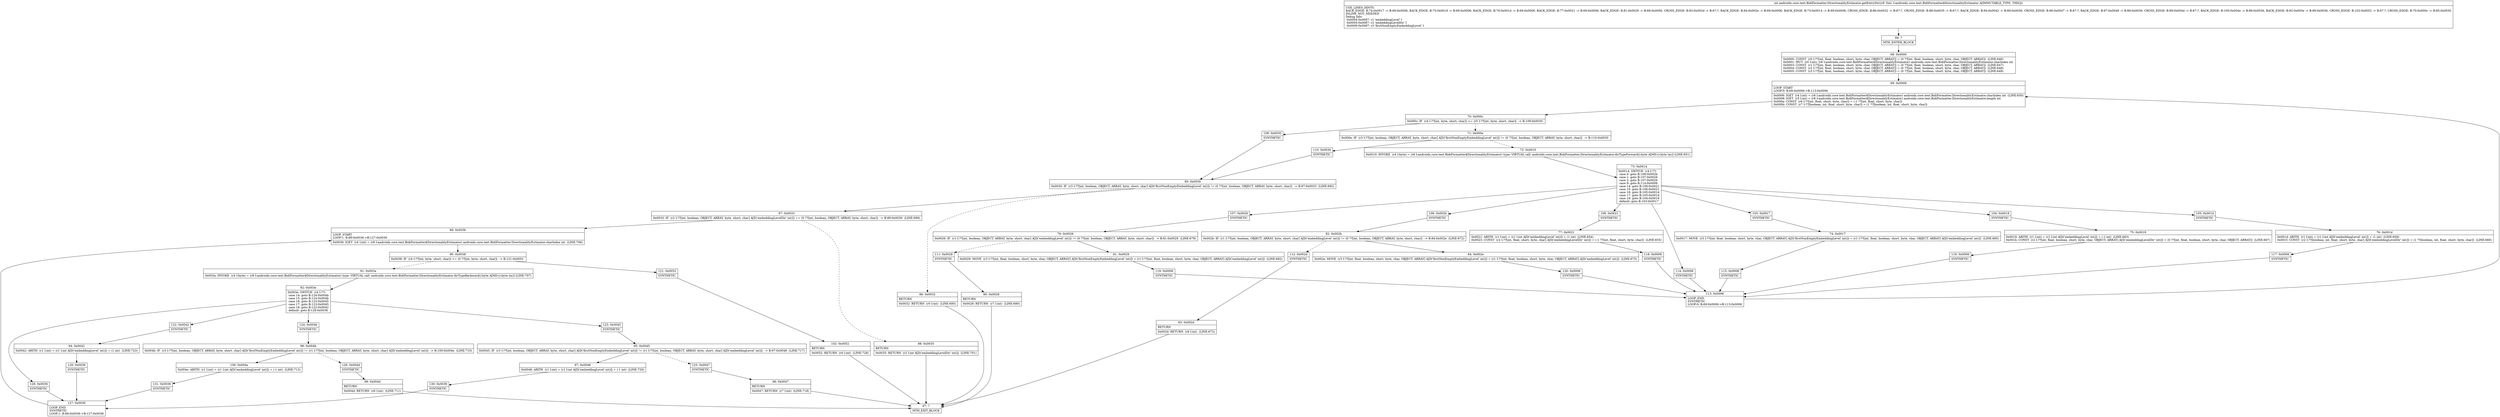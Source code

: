 digraph "CFG forandroidx.core.text.BidiFormatter.DirectionalityEstimator.getEntryDir()I" {
Node_66 [shape=record,label="{66\:\ ?|MTH_ENTER_BLOCK\l}"];
Node_68 [shape=record,label="{68\:\ 0x0000|0x0000: CONST  (r0 I:??[int, float, boolean, short, byte, char, OBJECT, ARRAY]) = (0 ??[int, float, boolean, short, byte, char, OBJECT, ARRAY])  (LINE:646)\l0x0001: IPUT  (r0 I:int), (r8 I:androidx.core.text.BidiFormatter$DirectionalityEstimator) androidx.core.text.BidiFormatter.DirectionalityEstimator.charIndex int \l0x0003: CONST  (r1 I:??[int, float, boolean, short, byte, char, OBJECT, ARRAY]) = (0 ??[int, float, boolean, short, byte, char, OBJECT, ARRAY])  (LINE:647)\l0x0004: CONST  (r2 I:??[int, float, boolean, short, byte, char, OBJECT, ARRAY]) = (0 ??[int, float, boolean, short, byte, char, OBJECT, ARRAY])  (LINE:648)\l0x0005: CONST  (r3 I:??[int, float, boolean, short, byte, char, OBJECT, ARRAY]) = (0 ??[int, float, boolean, short, byte, char, OBJECT, ARRAY])  (LINE:649)\l}"];
Node_69 [shape=record,label="{69\:\ 0x0006|LOOP_START\lLOOP:0: B:69:0x0006\-\>B:113:0x0006\l|0x0006: IGET  (r4 I:int) = (r8 I:androidx.core.text.BidiFormatter$DirectionalityEstimator) androidx.core.text.BidiFormatter.DirectionalityEstimator.charIndex int  (LINE:650)\l0x0008: IGET  (r5 I:int) = (r8 I:androidx.core.text.BidiFormatter$DirectionalityEstimator) androidx.core.text.BidiFormatter.DirectionalityEstimator.length int \l0x000a: CONST  (r6 I:??[int, float, short, byte, char]) = (\-1 ??[int, float, short, byte, char]) \l0x000b: CONST  (r7 I:??[boolean, int, float, short, byte, char]) = (1 ??[boolean, int, float, short, byte, char]) \l}"];
Node_70 [shape=record,label="{70\:\ 0x000c|0x000c: IF  (r4 I:??[int, byte, short, char]) \>= (r5 I:??[int, byte, short, char])  \-\> B:109:0x0030 \l}"];
Node_71 [shape=record,label="{71\:\ 0x000e|0x000e: IF  (r3 I:??[int, boolean, OBJECT, ARRAY, byte, short, char] A[D('firstNonEmptyEmbeddingLevel' int)]) != (0 ??[int, boolean, OBJECT, ARRAY, byte, short, char])  \-\> B:110:0x0030 \l}"];
Node_72 [shape=record,label="{72\:\ 0x0010|0x0010: INVOKE  (r4 I:byte) = (r8 I:androidx.core.text.BidiFormatter$DirectionalityEstimator) type: VIRTUAL call: androidx.core.text.BidiFormatter.DirectionalityEstimator.dirTypeForward():byte A[MD:():byte (m)] (LINE:651)\l}"];
Node_73 [shape=record,label="{73\:\ 0x0014|0x0014: SWITCH  (r4 I:??)\l case 0: goto B:108:0x002b\l case 1: goto B:107:0x0026\l case 2: goto B:107:0x0026\l case 9: goto B:114:0x0006\l case 14: goto B:106:0x0021\l case 15: goto B:106:0x0021\l case 16: goto B:105:0x001d\l case 17: goto B:105:0x001d\l case 18: goto B:104:0x0019\l default: goto B:103:0x0017 \l}"];
Node_103 [shape=record,label="{103\:\ 0x0017|SYNTHETIC\l}"];
Node_74 [shape=record,label="{74\:\ 0x0017|0x0017: MOVE  (r3 I:??[int, float, boolean, short, byte, char, OBJECT, ARRAY] A[D('firstNonEmptyEmbeddingLevel' int)]) = (r1 I:??[int, float, boolean, short, byte, char, OBJECT, ARRAY] A[D('embeddingLevel' int)])  (LINE:685)\l}"];
Node_115 [shape=record,label="{115\:\ 0x0006|SYNTHETIC\l}"];
Node_113 [shape=record,label="{113\:\ 0x0006|LOOP_END\lSYNTHETIC\lLOOP:0: B:69:0x0006\-\>B:113:0x0006\l}"];
Node_104 [shape=record,label="{104\:\ 0x0019|SYNTHETIC\l}"];
Node_75 [shape=record,label="{75\:\ 0x0019|0x0019: ARITH  (r1 I:int) = (r1 I:int A[D('embeddingLevel' int)]) + (\-1 int)  (LINE:663)\l0x001b: CONST  (r2 I:??[int, float, boolean, short, byte, char, OBJECT, ARRAY] A[D('embeddingLevelDir' int)]) = (0 ??[int, float, boolean, short, byte, char, OBJECT, ARRAY])  (LINE:667)\l}"];
Node_116 [shape=record,label="{116\:\ 0x0006|SYNTHETIC\l}"];
Node_105 [shape=record,label="{105\:\ 0x001d|SYNTHETIC\l}"];
Node_76 [shape=record,label="{76\:\ 0x001d|0x001d: ARITH  (r1 I:int) = (r1 I:int A[D('embeddingLevel' int)]) + (1 int)  (LINE:659)\l0x001f: CONST  (r2 I:??[boolean, int, float, short, byte, char] A[D('embeddingLevelDir' int)]) = (1 ??[boolean, int, float, short, byte, char])  (LINE:660)\l}"];
Node_117 [shape=record,label="{117\:\ 0x0006|SYNTHETIC\l}"];
Node_106 [shape=record,label="{106\:\ 0x0021|SYNTHETIC\l}"];
Node_77 [shape=record,label="{77\:\ 0x0021|0x0021: ARITH  (r1 I:int) = (r1 I:int A[D('embeddingLevel' int)]) + (1 int)  (LINE:654)\l0x0023: CONST  (r2 I:??[int, float, short, byte, char] A[D('embeddingLevelDir' int)]) = (\-1 ??[int, float, short, byte, char])  (LINE:655)\l}"];
Node_118 [shape=record,label="{118\:\ 0x0006|SYNTHETIC\l}"];
Node_107 [shape=record,label="{107\:\ 0x0026|SYNTHETIC\l}"];
Node_79 [shape=record,label="{79\:\ 0x0026|0x0026: IF  (r1 I:??[int, boolean, OBJECT, ARRAY, byte, short, char] A[D('embeddingLevel' int)]) != (0 ??[int, boolean, OBJECT, ARRAY, byte, short, char])  \-\> B:81:0x0029  (LINE:679)\l}"];
Node_81 [shape=record,label="{81\:\ 0x0029|0x0029: MOVE  (r3 I:??[int, float, boolean, short, byte, char, OBJECT, ARRAY] A[D('firstNonEmptyEmbeddingLevel' int)]) = (r1 I:??[int, float, boolean, short, byte, char, OBJECT, ARRAY] A[D('embeddingLevel' int)])  (LINE:682)\l}"];
Node_119 [shape=record,label="{119\:\ 0x0006|SYNTHETIC\l}"];
Node_111 [shape=record,label="{111\:\ 0x0028|SYNTHETIC\l}"];
Node_80 [shape=record,label="{80\:\ 0x0028|RETURN\l|0x0028: RETURN  (r7 I:int)  (LINE:680)\l}"];
Node_67 [shape=record,label="{67\:\ ?|MTH_EXIT_BLOCK\l}"];
Node_108 [shape=record,label="{108\:\ 0x002b|SYNTHETIC\l}"];
Node_82 [shape=record,label="{82\:\ 0x002b|0x002b: IF  (r1 I:??[int, boolean, OBJECT, ARRAY, byte, short, char] A[D('embeddingLevel' int)]) != (0 ??[int, boolean, OBJECT, ARRAY, byte, short, char])  \-\> B:84:0x002e  (LINE:672)\l}"];
Node_84 [shape=record,label="{84\:\ 0x002e|0x002e: MOVE  (r3 I:??[int, float, boolean, short, byte, char, OBJECT, ARRAY] A[D('firstNonEmptyEmbeddingLevel' int)]) = (r1 I:??[int, float, boolean, short, byte, char, OBJECT, ARRAY] A[D('embeddingLevel' int)])  (LINE:675)\l}"];
Node_120 [shape=record,label="{120\:\ 0x0006|SYNTHETIC\l}"];
Node_112 [shape=record,label="{112\:\ 0x002d|SYNTHETIC\l}"];
Node_83 [shape=record,label="{83\:\ 0x002d|RETURN\l|0x002d: RETURN  (r6 I:int)  (LINE:673)\l}"];
Node_114 [shape=record,label="{114\:\ 0x0006|SYNTHETIC\l}"];
Node_110 [shape=record,label="{110\:\ 0x0030|SYNTHETIC\l}"];
Node_85 [shape=record,label="{85\:\ 0x0030|0x0030: IF  (r3 I:??[int, boolean, OBJECT, ARRAY, byte, short, char] A[D('firstNonEmptyEmbeddingLevel' int)]) != (0 ??[int, boolean, OBJECT, ARRAY, byte, short, char])  \-\> B:87:0x0033  (LINE:692)\l}"];
Node_86 [shape=record,label="{86\:\ 0x0032|RETURN\l|0x0032: RETURN  (r0 I:int)  (LINE:695)\l}"];
Node_87 [shape=record,label="{87\:\ 0x0033|0x0033: IF  (r2 I:??[int, boolean, OBJECT, ARRAY, byte, short, char] A[D('embeddingLevelDir' int)]) == (0 ??[int, boolean, OBJECT, ARRAY, byte, short, char])  \-\> B:89:0x0036  (LINE:699)\l}"];
Node_88 [shape=record,label="{88\:\ 0x0035|RETURN\l|0x0035: RETURN  (r2 I:int A[D('embeddingLevelDir' int)])  (LINE:701)\l}"];
Node_89 [shape=record,label="{89\:\ 0x0036|LOOP_START\lLOOP:1: B:89:0x0036\-\>B:127:0x0036\l|0x0036: IGET  (r4 I:int) = (r8 I:androidx.core.text.BidiFormatter$DirectionalityEstimator) androidx.core.text.BidiFormatter.DirectionalityEstimator.charIndex int  (LINE:706)\l}"];
Node_90 [shape=record,label="{90\:\ 0x0038|0x0038: IF  (r4 I:??[int, byte, short, char]) \<= (0 ??[int, byte, short, char])  \-\> B:121:0x0052 \l}"];
Node_91 [shape=record,label="{91\:\ 0x003a|0x003a: INVOKE  (r4 I:byte) = (r8 I:androidx.core.text.BidiFormatter$DirectionalityEstimator) type: VIRTUAL call: androidx.core.text.BidiFormatter.DirectionalityEstimator.dirTypeBackward():byte A[MD:():byte (m)] (LINE:707)\l}"];
Node_92 [shape=record,label="{92\:\ 0x003e|0x003e: SWITCH  (r4 I:??)\l case 14: goto B:124:0x004b\l case 15: goto B:124:0x004b\l case 16: goto B:123:0x0045\l case 17: goto B:123:0x0045\l case 18: goto B:122:0x0042\l default: goto B:128:0x0036 \l}"];
Node_122 [shape=record,label="{122\:\ 0x0042|SYNTHETIC\l}"];
Node_94 [shape=record,label="{94\:\ 0x0042|0x0042: ARITH  (r1 I:int) = (r1 I:int A[D('embeddingLevel' int)]) + (1 int)  (LINE:723)\l}"];
Node_129 [shape=record,label="{129\:\ 0x0036|SYNTHETIC\l}"];
Node_127 [shape=record,label="{127\:\ 0x0036|LOOP_END\lSYNTHETIC\lLOOP:1: B:89:0x0036\-\>B:127:0x0036\l}"];
Node_123 [shape=record,label="{123\:\ 0x0045|SYNTHETIC\l}"];
Node_95 [shape=record,label="{95\:\ 0x0045|0x0045: IF  (r3 I:??[int, boolean, OBJECT, ARRAY, byte, short, char] A[D('firstNonEmptyEmbeddingLevel' int)]) != (r1 I:??[int, boolean, OBJECT, ARRAY, byte, short, char] A[D('embeddingLevel' int)])  \-\> B:97:0x0048  (LINE:717)\l}"];
Node_97 [shape=record,label="{97\:\ 0x0048|0x0048: ARITH  (r1 I:int) = (r1 I:int A[D('embeddingLevel' int)]) + (\-1 int)  (LINE:720)\l}"];
Node_130 [shape=record,label="{130\:\ 0x0036|SYNTHETIC\l}"];
Node_125 [shape=record,label="{125\:\ 0x0047|SYNTHETIC\l}"];
Node_96 [shape=record,label="{96\:\ 0x0047|RETURN\l|0x0047: RETURN  (r7 I:int)  (LINE:718)\l}"];
Node_124 [shape=record,label="{124\:\ 0x004b|SYNTHETIC\l}"];
Node_98 [shape=record,label="{98\:\ 0x004b|0x004b: IF  (r3 I:??[int, boolean, OBJECT, ARRAY, byte, short, char] A[D('firstNonEmptyEmbeddingLevel' int)]) != (r1 I:??[int, boolean, OBJECT, ARRAY, byte, short, char] A[D('embeddingLevel' int)])  \-\> B:100:0x004e  (LINE:710)\l}"];
Node_100 [shape=record,label="{100\:\ 0x004e|0x004e: ARITH  (r1 I:int) = (r1 I:int A[D('embeddingLevel' int)]) + (\-1 int)  (LINE:713)\l}"];
Node_131 [shape=record,label="{131\:\ 0x0036|SYNTHETIC\l}"];
Node_126 [shape=record,label="{126\:\ 0x004d|SYNTHETIC\l}"];
Node_99 [shape=record,label="{99\:\ 0x004d|RETURN\l|0x004d: RETURN  (r6 I:int)  (LINE:711)\l}"];
Node_128 [shape=record,label="{128\:\ 0x0036|SYNTHETIC\l}"];
Node_121 [shape=record,label="{121\:\ 0x0052|SYNTHETIC\l}"];
Node_102 [shape=record,label="{102\:\ 0x0052|RETURN\l|0x0052: RETURN  (r0 I:int)  (LINE:728)\l}"];
Node_109 [shape=record,label="{109\:\ 0x0030|SYNTHETIC\l}"];
MethodNode[shape=record,label="{int androidx.core.text.BidiFormatter.DirectionalityEstimator.getEntryDir((r8 'this' I:androidx.core.text.BidiFormatter$DirectionalityEstimator A[IMMUTABLE_TYPE, THIS]))  | USE_LINES_HINTS\lBACK_EDGE: B:74:0x0017 \-\> B:69:0x0006, BACK_EDGE: B:75:0x0019 \-\> B:69:0x0006, BACK_EDGE: B:76:0x001d \-\> B:69:0x0006, BACK_EDGE: B:77:0x0021 \-\> B:69:0x0006, BACK_EDGE: B:81:0x0029 \-\> B:69:0x0006, CROSS_EDGE: B:83:0x002d \-\> B:67:?, BACK_EDGE: B:84:0x002e \-\> B:69:0x0006, BACK_EDGE: B:73:0x0014 \-\> B:69:0x0006, CROSS_EDGE: B:86:0x0032 \-\> B:67:?, CROSS_EDGE: B:88:0x0035 \-\> B:67:?, BACK_EDGE: B:94:0x0042 \-\> B:89:0x0036, CROSS_EDGE: B:96:0x0047 \-\> B:67:?, BACK_EDGE: B:97:0x0048 \-\> B:89:0x0036, CROSS_EDGE: B:99:0x004d \-\> B:67:?, BACK_EDGE: B:100:0x004e \-\> B:89:0x0036, BACK_EDGE: B:92:0x003e \-\> B:89:0x0036, CROSS_EDGE: B:102:0x0052 \-\> B:67:?, CROSS_EDGE: B:70:0x000c \-\> B:85:0x0030\lINLINE_NOT_NEEDED\lDebug Info:\l  0x0004\-0x0087: r1 'embeddingLevel' I\l  0x0005\-0x0087: r2 'embeddingLevelDir' I\l  0x0006\-0x0087: r3 'firstNonEmptyEmbeddingLevel' I\l}"];
MethodNode -> Node_66;Node_66 -> Node_68;
Node_68 -> Node_69;
Node_69 -> Node_70;
Node_70 -> Node_71[style=dashed];
Node_70 -> Node_109;
Node_71 -> Node_72[style=dashed];
Node_71 -> Node_110;
Node_72 -> Node_73;
Node_73 -> Node_103;
Node_73 -> Node_104;
Node_73 -> Node_105;
Node_73 -> Node_106;
Node_73 -> Node_107;
Node_73 -> Node_108;
Node_73 -> Node_114;
Node_103 -> Node_74;
Node_74 -> Node_115;
Node_115 -> Node_113;
Node_113 -> Node_69;
Node_104 -> Node_75;
Node_75 -> Node_116;
Node_116 -> Node_113;
Node_105 -> Node_76;
Node_76 -> Node_117;
Node_117 -> Node_113;
Node_106 -> Node_77;
Node_77 -> Node_118;
Node_118 -> Node_113;
Node_107 -> Node_79;
Node_79 -> Node_81;
Node_79 -> Node_111[style=dashed];
Node_81 -> Node_119;
Node_119 -> Node_113;
Node_111 -> Node_80;
Node_80 -> Node_67;
Node_108 -> Node_82;
Node_82 -> Node_84;
Node_82 -> Node_112[style=dashed];
Node_84 -> Node_120;
Node_120 -> Node_113;
Node_112 -> Node_83;
Node_83 -> Node_67;
Node_114 -> Node_113;
Node_110 -> Node_85;
Node_85 -> Node_86[style=dashed];
Node_85 -> Node_87;
Node_86 -> Node_67;
Node_87 -> Node_88[style=dashed];
Node_87 -> Node_89;
Node_88 -> Node_67;
Node_89 -> Node_90;
Node_90 -> Node_91[style=dashed];
Node_90 -> Node_121;
Node_91 -> Node_92;
Node_92 -> Node_122;
Node_92 -> Node_123;
Node_92 -> Node_124;
Node_92 -> Node_128;
Node_122 -> Node_94;
Node_94 -> Node_129;
Node_129 -> Node_127;
Node_127 -> Node_89;
Node_123 -> Node_95;
Node_95 -> Node_97;
Node_95 -> Node_125[style=dashed];
Node_97 -> Node_130;
Node_130 -> Node_127;
Node_125 -> Node_96;
Node_96 -> Node_67;
Node_124 -> Node_98;
Node_98 -> Node_100;
Node_98 -> Node_126[style=dashed];
Node_100 -> Node_131;
Node_131 -> Node_127;
Node_126 -> Node_99;
Node_99 -> Node_67;
Node_128 -> Node_127;
Node_121 -> Node_102;
Node_102 -> Node_67;
Node_109 -> Node_85;
}

